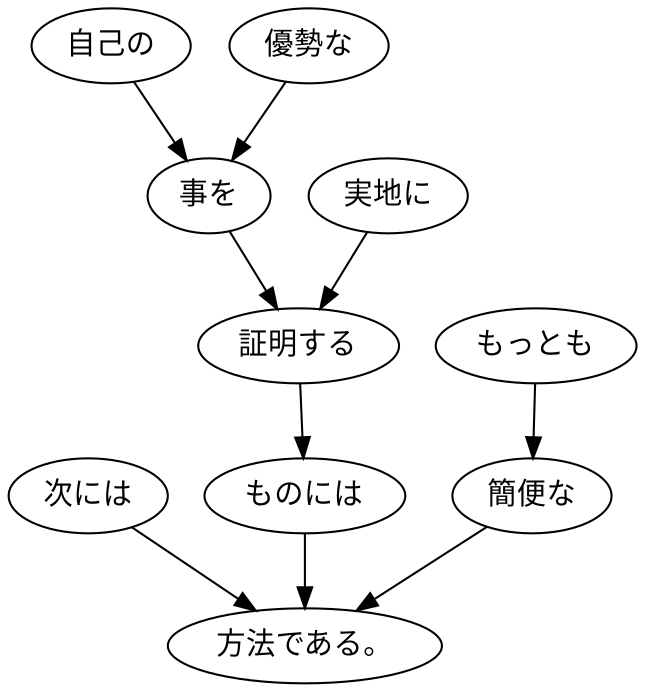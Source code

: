 digraph graph4769 {
	node0 [label="次には"];
	node1 [label="自己の"];
	node2 [label="優勢な"];
	node3 [label="事を"];
	node4 [label="実地に"];
	node5 [label="証明する"];
	node6 [label="ものには"];
	node7 [label="もっとも"];
	node8 [label="簡便な"];
	node9 [label="方法である。"];
	node0 -> node9;
	node1 -> node3;
	node2 -> node3;
	node3 -> node5;
	node4 -> node5;
	node5 -> node6;
	node6 -> node9;
	node7 -> node8;
	node8 -> node9;
}
